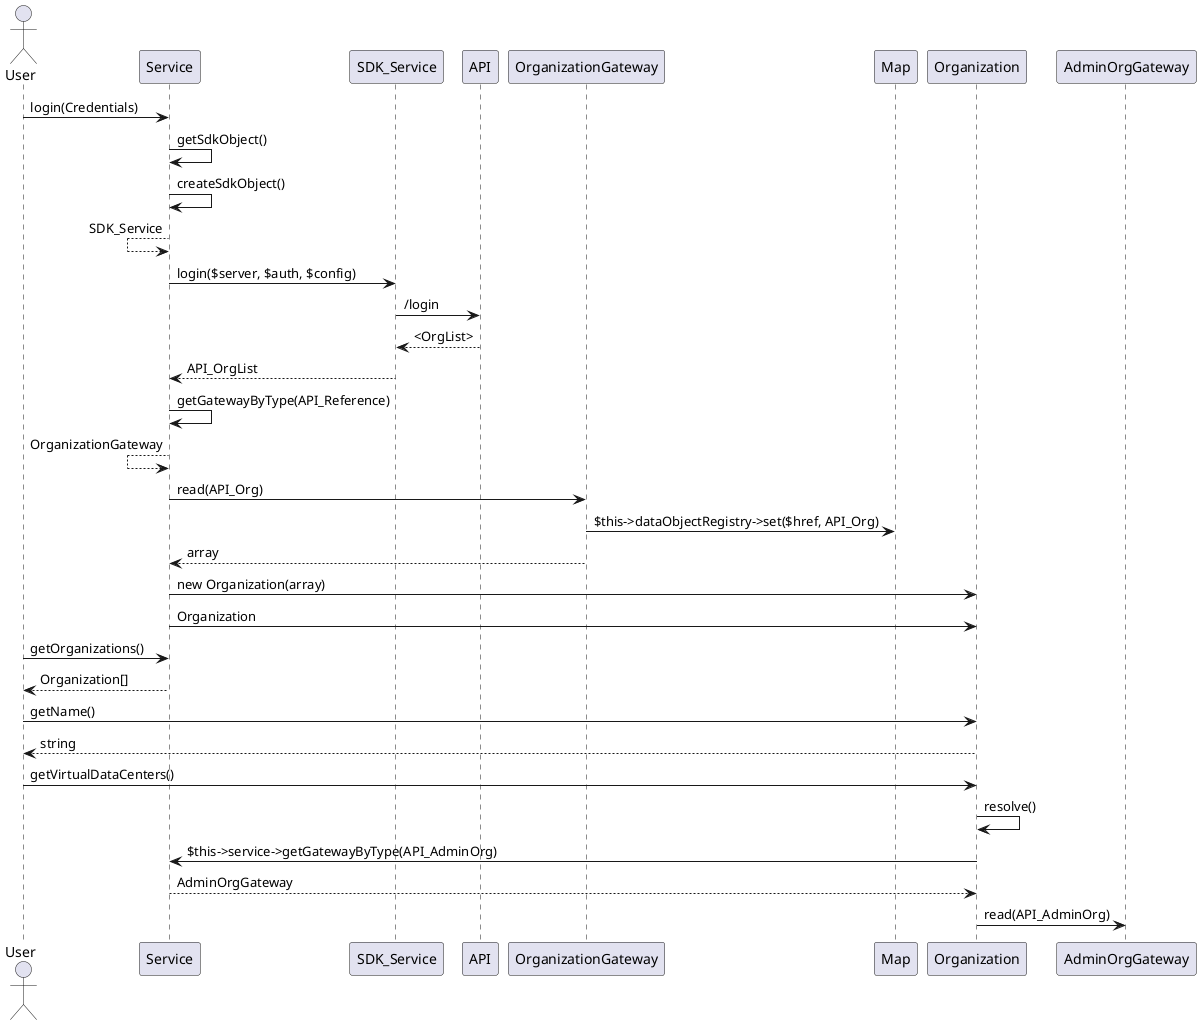 @startuml

Actor User

User -> Service: login(Credentials)

Service -> Service: getSdkObject()
Service -> Service: createSdkObject()
Service <-- Service: SDK_Service

Service -> SDK_Service: login($server, $auth, $config)
SDK_Service -> API: /login
SDK_Service <-- API: <OrgList>
Service <-- SDK_Service: API_OrgList

Service -> Service: getGatewayByType(API_Reference)
Service <-- Service: OrganizationGateway

Service -> OrganizationGateway: read(API_Org)
OrganizationGateway -> Map: $this->dataObjectRegistry->set($href, API_Org)
Service <-- OrganizationGateway: array
Service -> Organization: new Organization(array)
Service -> Organization: Organization


User -> Service: getOrganizations()
User <-- Service: Organization[]

User -> Organization: getName()
User <-- Organization: string

User -> Organization: getVirtualDataCenters()
Organization -> Organization: resolve()
Organization -> Service: $this->service->getGatewayByType(API_AdminOrg)
Organization <-- Service: AdminOrgGateway
Organization -> AdminOrgGateway: read(API_AdminOrg)

@enduml
